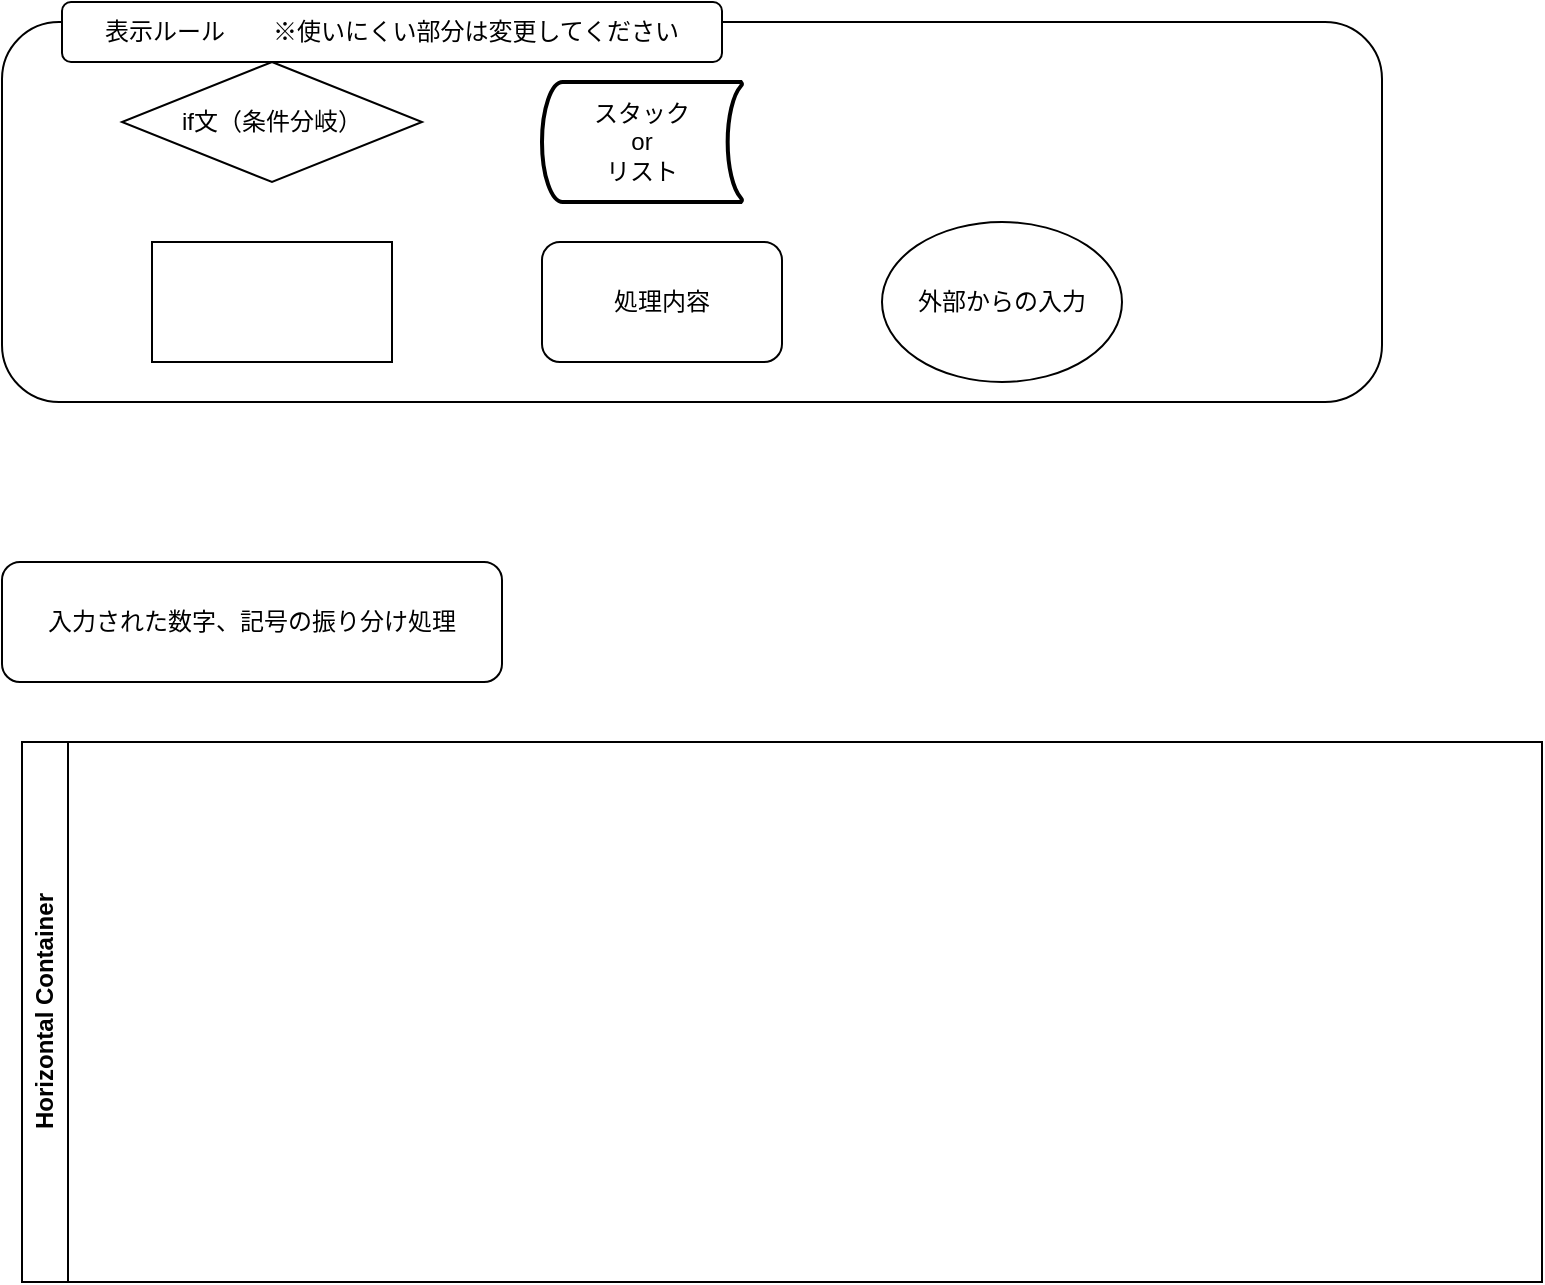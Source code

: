 <mxfile version="24.7.17">
  <diagram id="kgpKYQtTHZ0yAKxKKP6v" name="Page-1">
    <mxGraphModel dx="521" dy="600" grid="1" gridSize="10" guides="1" tooltips="1" connect="1" arrows="1" fold="1" page="1" pageScale="1" pageWidth="1100" pageHeight="850" math="0" shadow="0">
      <root>
        <mxCell id="0" />
        <mxCell id="1" parent="0" />
        <mxCell id="upQc3EDG4fMrsP7-_Z8--2" value="Horizontal Container" style="swimlane;horizontal=0;whiteSpace=wrap;html=1;" vertex="1" parent="1">
          <mxGeometry x="100" y="380" width="760" height="270" as="geometry" />
        </mxCell>
        <mxCell id="upQc3EDG4fMrsP7-_Z8--4" value="" style="rounded=1;whiteSpace=wrap;html=1;" vertex="1" parent="1">
          <mxGeometry x="90" y="20" width="690" height="190" as="geometry" />
        </mxCell>
        <mxCell id="upQc3EDG4fMrsP7-_Z8--5" value="if文（条件分岐）" style="rhombus;whiteSpace=wrap;html=1;" vertex="1" parent="1">
          <mxGeometry x="150" y="40" width="150" height="60" as="geometry" />
        </mxCell>
        <mxCell id="upQc3EDG4fMrsP7-_Z8--6" value="" style="rounded=0;whiteSpace=wrap;html=1;" vertex="1" parent="1">
          <mxGeometry x="165" y="130" width="120" height="60" as="geometry" />
        </mxCell>
        <mxCell id="upQc3EDG4fMrsP7-_Z8--7" value="処理内容" style="rounded=1;whiteSpace=wrap;html=1;" vertex="1" parent="1">
          <mxGeometry x="360" y="130" width="120" height="60" as="geometry" />
        </mxCell>
        <mxCell id="upQc3EDG4fMrsP7-_Z8--8" value="表示ルール　　※使いにくい部分は変更してください" style="rounded=1;whiteSpace=wrap;html=1;" vertex="1" parent="1">
          <mxGeometry x="120" y="10" width="330" height="30" as="geometry" />
        </mxCell>
        <mxCell id="upQc3EDG4fMrsP7-_Z8--9" value="入力された数字、記号の振り分け処理" style="rounded=1;whiteSpace=wrap;html=1;" vertex="1" parent="1">
          <mxGeometry x="90" y="290" width="250" height="60" as="geometry" />
        </mxCell>
        <mxCell id="upQc3EDG4fMrsP7-_Z8--10" value="スタック&lt;div&gt;or&lt;br&gt;&lt;div&gt;リスト&lt;/div&gt;&lt;/div&gt;" style="strokeWidth=2;html=1;shape=mxgraph.flowchart.stored_data;whiteSpace=wrap;" vertex="1" parent="1">
          <mxGeometry x="360" y="50" width="100" height="60" as="geometry" />
        </mxCell>
        <mxCell id="upQc3EDG4fMrsP7-_Z8--11" value="外部からの入力" style="ellipse;whiteSpace=wrap;html=1;" vertex="1" parent="1">
          <mxGeometry x="530" y="120" width="120" height="80" as="geometry" />
        </mxCell>
      </root>
    </mxGraphModel>
  </diagram>
</mxfile>
